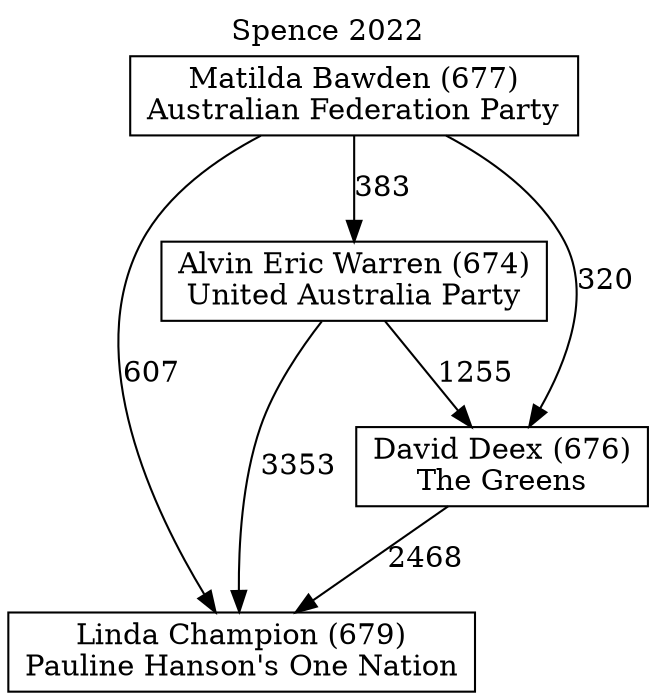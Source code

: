 // House preference flow
digraph "Linda Champion (679)_Spence_2022" {
	graph [label="Spence 2022" labelloc=t mclimit=10]
	node [shape=box]
	"Linda Champion (679)" [label="Linda Champion (679)
Pauline Hanson's One Nation"]
	"Matilda Bawden (677)" [label="Matilda Bawden (677)
Australian Federation Party"]
	"Alvin Eric Warren (674)" [label="Alvin Eric Warren (674)
United Australia Party"]
	"David Deex (676)" [label="David Deex (676)
The Greens"]
	"Alvin Eric Warren (674)" -> "David Deex (676)" [label=1255]
	"Alvin Eric Warren (674)" -> "Linda Champion (679)" [label=3353]
	"Matilda Bawden (677)" -> "Alvin Eric Warren (674)" [label=383]
	"Matilda Bawden (677)" -> "David Deex (676)" [label=320]
	"Matilda Bawden (677)" -> "Linda Champion (679)" [label=607]
	"David Deex (676)" -> "Linda Champion (679)" [label=2468]
}
